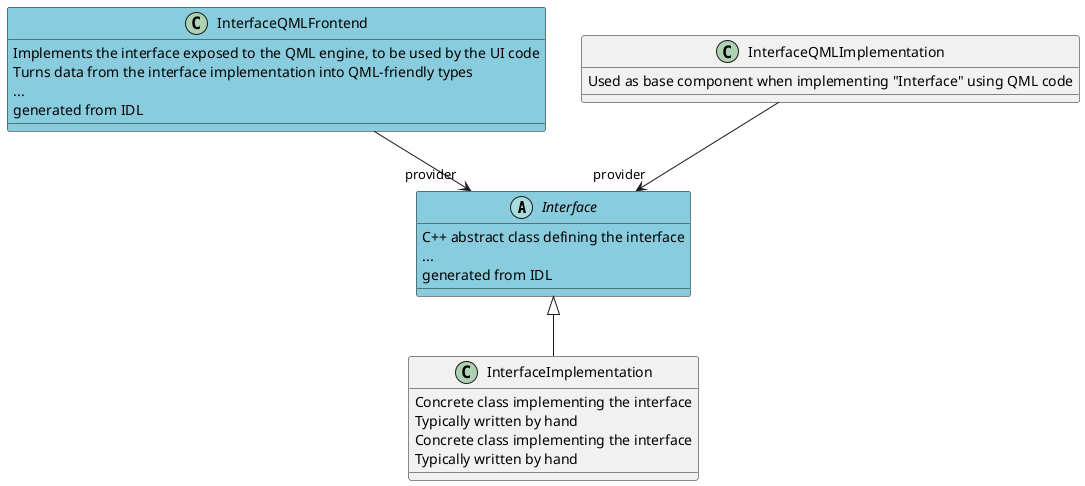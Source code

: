 @startuml


abstract class Interface #88CCDD {
    C++ abstract class defining the interface
...
    generated from IDL
}




class InterfaceQMLFrontend #88CCDD {
    Implements the interface exposed to the QML engine, to be used by the UI code
    Turns data from the interface implementation into QML-friendly types
...
    generated from IDL
}


class InterfaceImplementation {
    Concrete class implementing the interface
    Typically written by hand
}

class InterfaceImplementation {
    Concrete class implementing the interface
    Typically written by hand
}

class InterfaceQMLImplementation {
    Used as base component when implementing "Interface" using QML code
}

Interface <|-- InterfaceImplementation

InterfaceQMLFrontend --> "provider" Interface

InterfaceQMLImplementation --> "provider" Interface


@enduml
